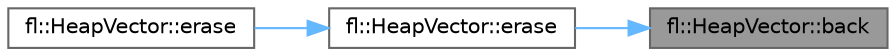 digraph "fl::HeapVector::back"
{
 // LATEX_PDF_SIZE
  bgcolor="transparent";
  edge [fontname=Helvetica,fontsize=10,labelfontname=Helvetica,labelfontsize=10];
  node [fontname=Helvetica,fontsize=10,shape=box,height=0.2,width=0.4];
  rankdir="RL";
  Node1 [id="Node000001",label="fl::HeapVector::back",height=0.2,width=0.4,color="gray40", fillcolor="grey60", style="filled", fontcolor="black",tooltip=" "];
  Node1 -> Node2 [id="edge1_Node000001_Node000002",dir="back",color="steelblue1",style="solid",tooltip=" "];
  Node2 [id="Node000002",label="fl::HeapVector::erase",height=0.2,width=0.4,color="grey40", fillcolor="white", style="filled",URL="$db/ddd/classfl_1_1_heap_vector.html#a753c94e461f6bdf491df524b176c438d",tooltip=" "];
  Node2 -> Node3 [id="edge2_Node000002_Node000003",dir="back",color="steelblue1",style="solid",tooltip=" "];
  Node3 [id="Node000003",label="fl::HeapVector::erase",height=0.2,width=0.4,color="grey40", fillcolor="white", style="filled",URL="$db/ddd/classfl_1_1_heap_vector.html#ace4cdd0396565da7276497ba04ed3927",tooltip=" "];
}
